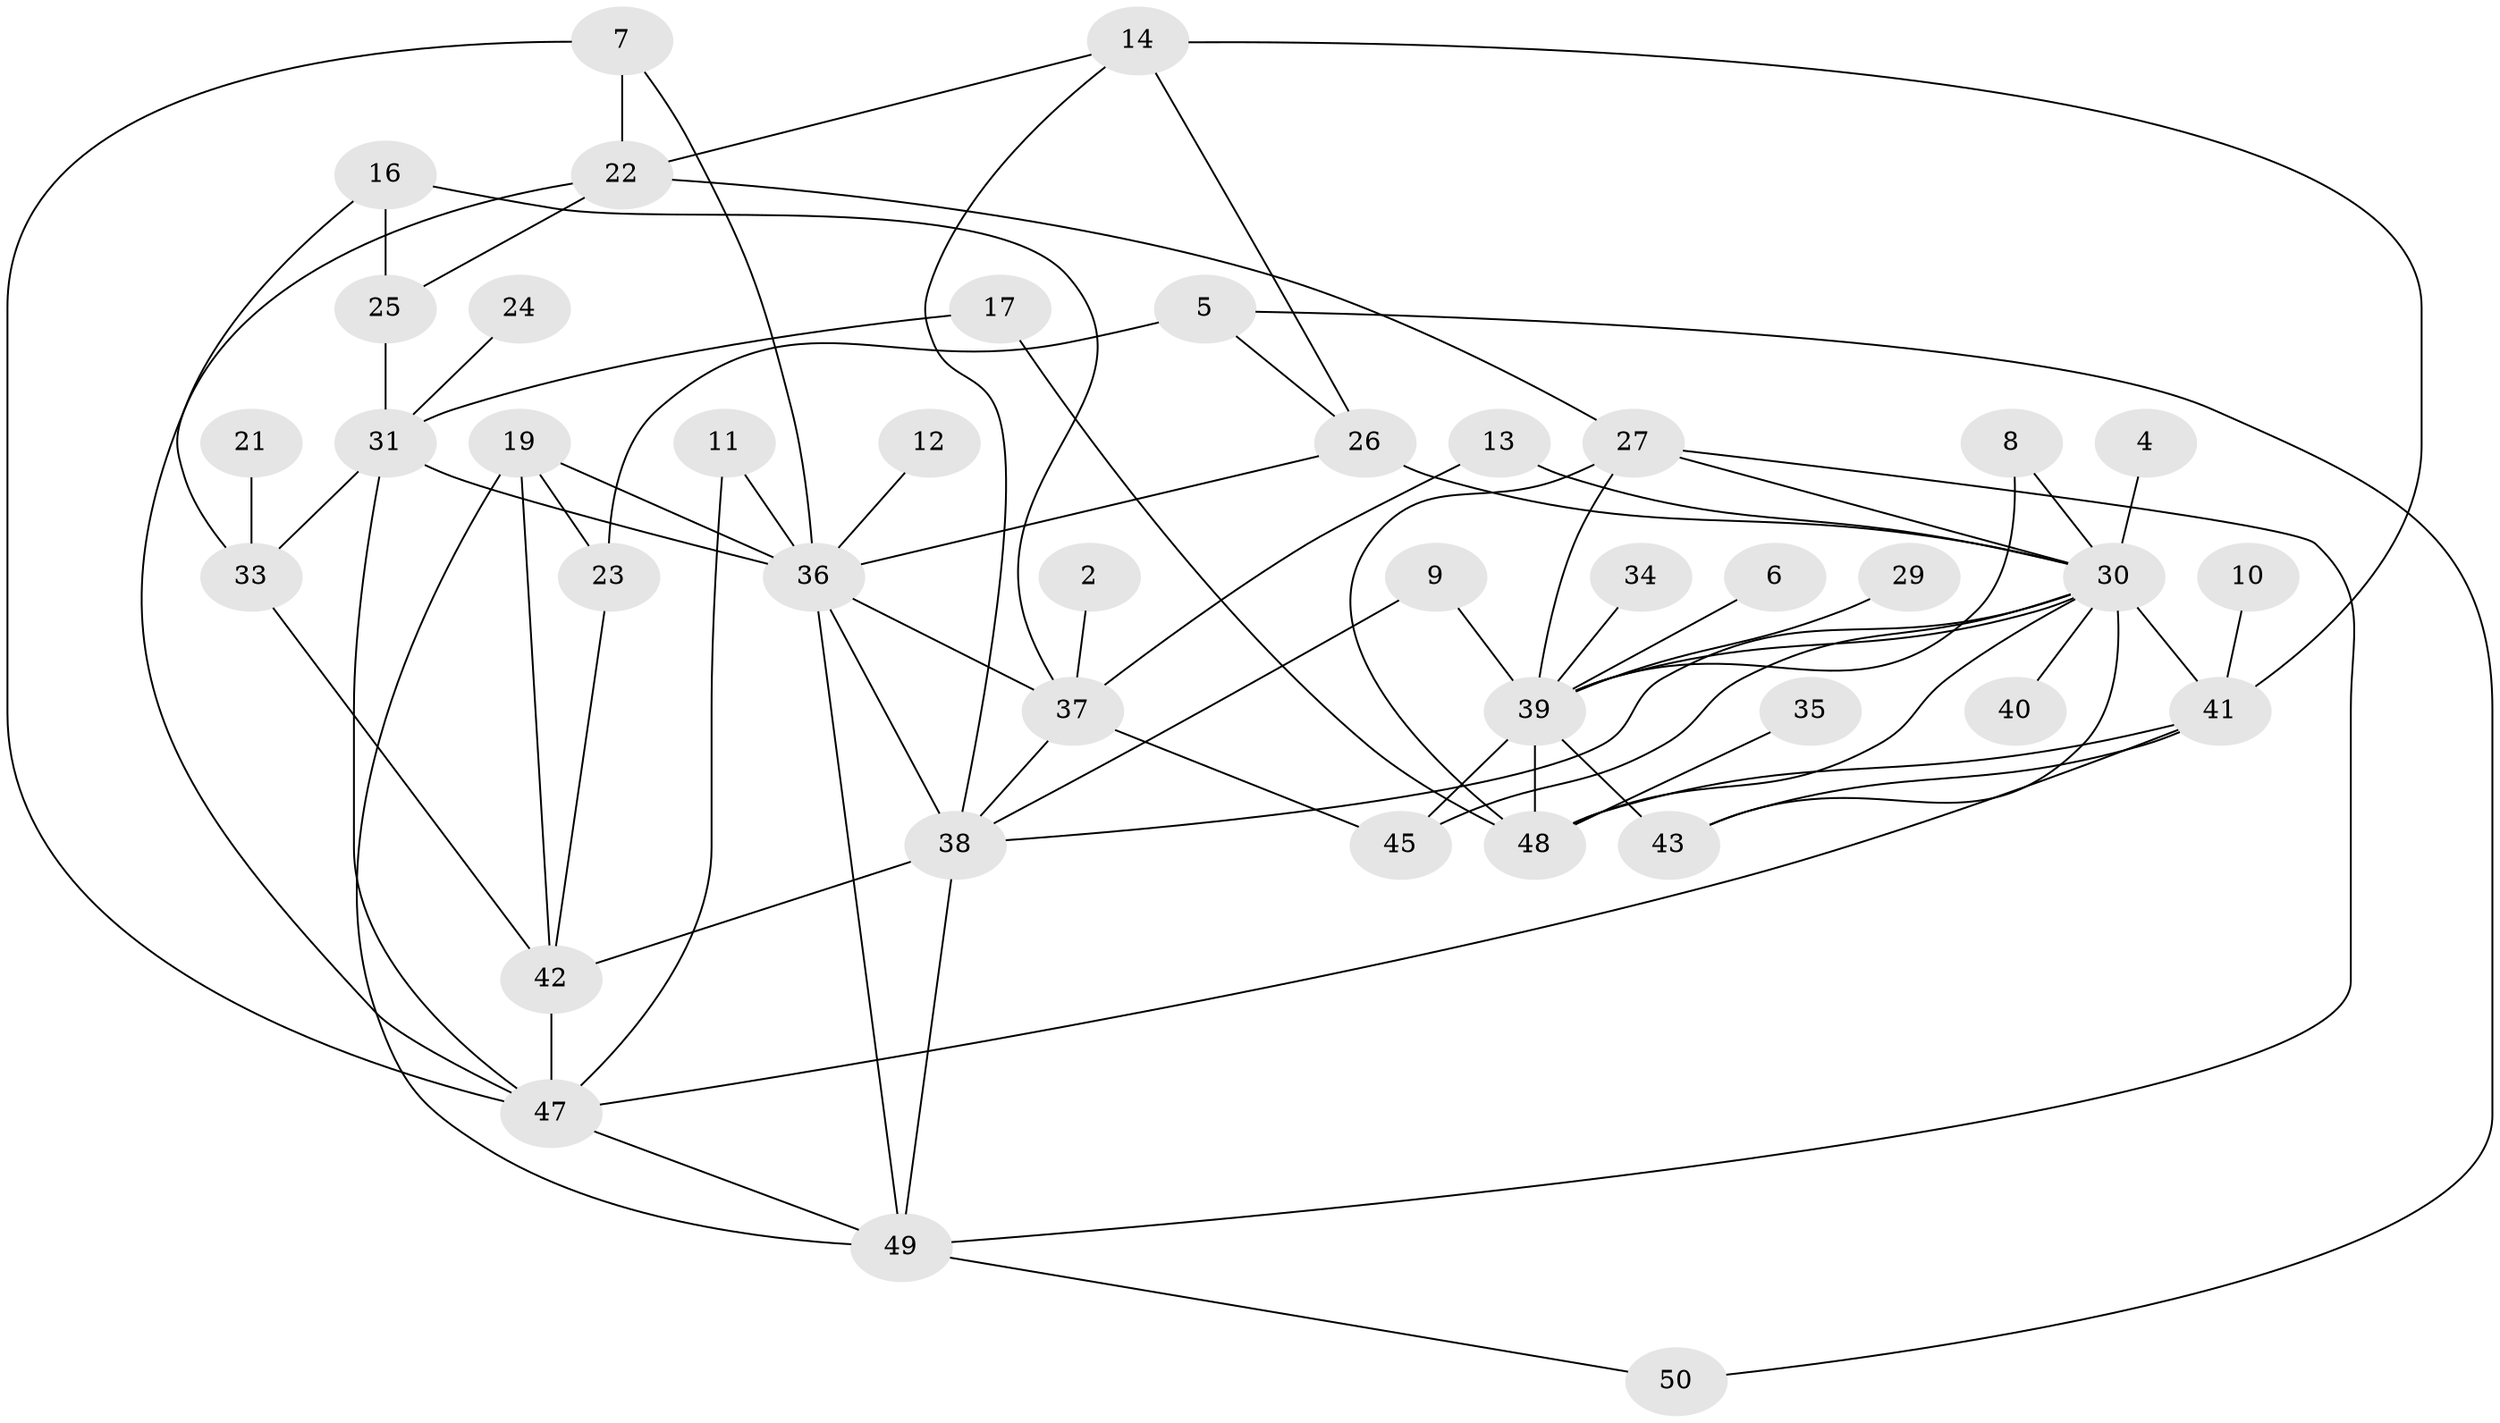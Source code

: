 // original degree distribution, {3: 0.2828282828282828, 2: 0.20202020202020202, 0: 0.09090909090909091, 6: 0.06060606060606061, 1: 0.1717171717171717, 4: 0.1414141414141414, 7: 0.020202020202020204, 5: 0.030303030303030304}
// Generated by graph-tools (version 1.1) at 2025/49/03/09/25 03:49:09]
// undirected, 41 vertices, 75 edges
graph export_dot {
graph [start="1"]
  node [color=gray90,style=filled];
  2;
  4;
  5;
  6;
  7;
  8;
  9;
  10;
  11;
  12;
  13;
  14;
  16;
  17;
  19;
  21;
  22;
  23;
  24;
  25;
  26;
  27;
  29;
  30;
  31;
  33;
  34;
  35;
  36;
  37;
  38;
  39;
  40;
  41;
  42;
  43;
  45;
  47;
  48;
  49;
  50;
  2 -- 37 [weight=1.0];
  4 -- 30 [weight=1.0];
  5 -- 23 [weight=1.0];
  5 -- 26 [weight=1.0];
  5 -- 50 [weight=1.0];
  6 -- 39 [weight=1.0];
  7 -- 22 [weight=1.0];
  7 -- 36 [weight=1.0];
  7 -- 47 [weight=1.0];
  8 -- 30 [weight=1.0];
  8 -- 39 [weight=1.0];
  9 -- 38 [weight=1.0];
  9 -- 39 [weight=1.0];
  10 -- 41 [weight=1.0];
  11 -- 36 [weight=1.0];
  11 -- 47 [weight=1.0];
  12 -- 36 [weight=1.0];
  13 -- 30 [weight=1.0];
  13 -- 37 [weight=1.0];
  14 -- 22 [weight=1.0];
  14 -- 26 [weight=1.0];
  14 -- 38 [weight=1.0];
  14 -- 41 [weight=1.0];
  16 -- 25 [weight=1.0];
  16 -- 33 [weight=1.0];
  16 -- 37 [weight=1.0];
  17 -- 31 [weight=1.0];
  17 -- 48 [weight=1.0];
  19 -- 23 [weight=1.0];
  19 -- 36 [weight=1.0];
  19 -- 42 [weight=1.0];
  19 -- 49 [weight=1.0];
  21 -- 33 [weight=1.0];
  22 -- 25 [weight=1.0];
  22 -- 27 [weight=1.0];
  22 -- 47 [weight=1.0];
  23 -- 42 [weight=1.0];
  24 -- 31 [weight=1.0];
  25 -- 31 [weight=1.0];
  26 -- 30 [weight=1.0];
  26 -- 36 [weight=2.0];
  27 -- 30 [weight=1.0];
  27 -- 39 [weight=1.0];
  27 -- 48 [weight=1.0];
  27 -- 49 [weight=1.0];
  29 -- 39 [weight=1.0];
  30 -- 38 [weight=1.0];
  30 -- 39 [weight=1.0];
  30 -- 40 [weight=1.0];
  30 -- 41 [weight=2.0];
  30 -- 43 [weight=1.0];
  30 -- 45 [weight=1.0];
  30 -- 48 [weight=1.0];
  31 -- 33 [weight=1.0];
  31 -- 36 [weight=1.0];
  31 -- 47 [weight=1.0];
  33 -- 42 [weight=1.0];
  34 -- 39 [weight=1.0];
  35 -- 48 [weight=1.0];
  36 -- 37 [weight=1.0];
  36 -- 38 [weight=1.0];
  36 -- 49 [weight=1.0];
  37 -- 38 [weight=1.0];
  37 -- 45 [weight=1.0];
  38 -- 42 [weight=1.0];
  38 -- 49 [weight=1.0];
  39 -- 43 [weight=1.0];
  39 -- 45 [weight=1.0];
  39 -- 48 [weight=2.0];
  41 -- 43 [weight=1.0];
  41 -- 47 [weight=1.0];
  41 -- 48 [weight=1.0];
  42 -- 47 [weight=1.0];
  47 -- 49 [weight=1.0];
  49 -- 50 [weight=1.0];
}
